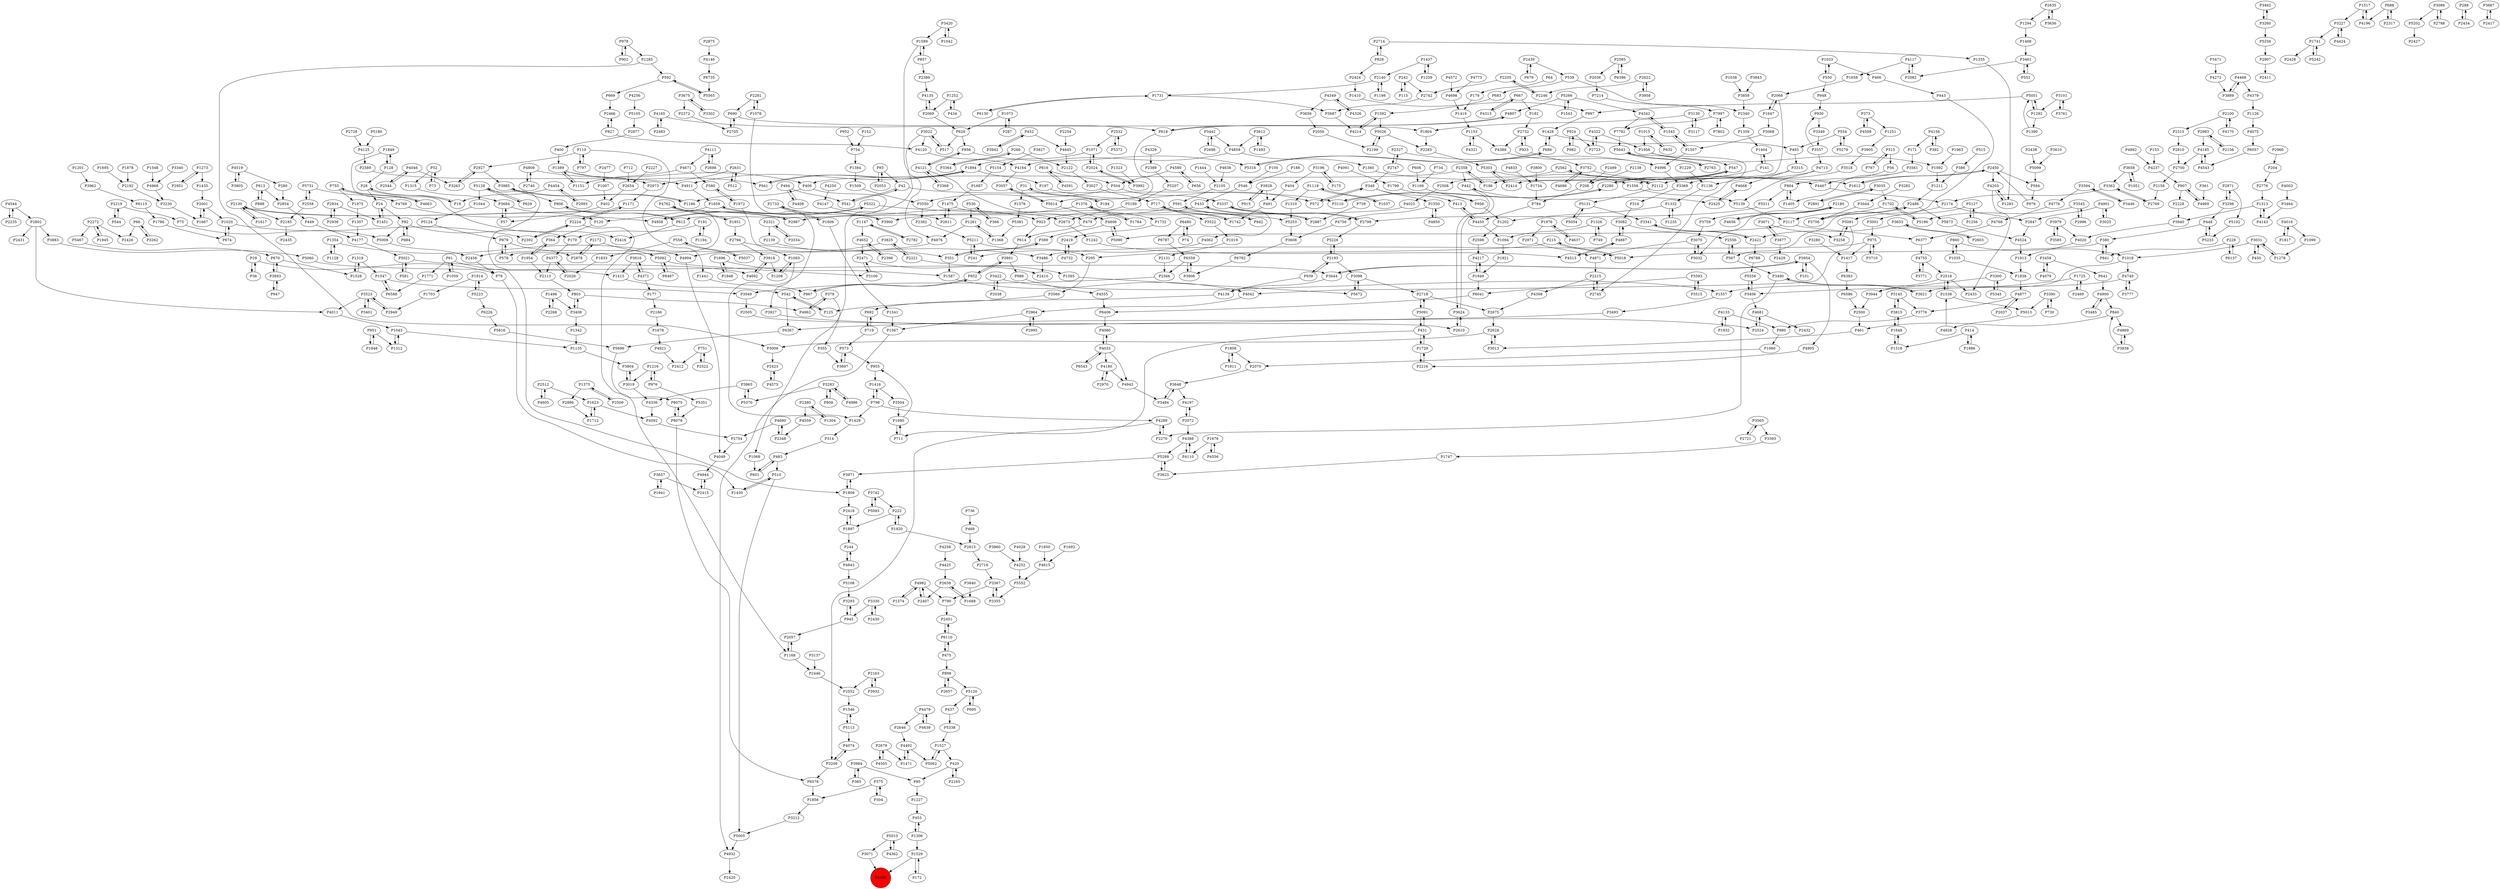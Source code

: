 digraph {
	P3523 -> P2949
	P1428 -> P493
	P3031 -> P1278
	P5873 -> P4524
	P1211 -> P2486
	P3860 -> P4252
	P4133 -> P1932
	P1498 -> P3408
	P1126 -> P4075
	P1319 -> P1547
	P1921 -> P1949
	P433 -> P479
	P4615 -> P5552
	P2971 -> P4871
	P4046 -> P2544
	P3022 -> P4120
	P591 -> P923
	P4877 -> P2037
	P2036 -> P7214
	P3905 -> P3518
	P1315 -> P3684
	P1712 -> P1623
	P2072 -> P4197
	P667 -> P182
	P3565 -> P2721
	P816 -> P4591
	P1687 -> P1475
	P5303 -> P1556
	P5558 -> P3406
	P6110 -> P475
	P3462 -> P3260
	P2696 -> P3442
	P2358 -> P406
	P3196 -> P404
	P1242 -> P4513
	P4143 -> P1313
	P1702 -> P5186
	P3031 -> P1018
	P982 -> P924
	P3992 -> P2024
	P3130 -> P1804
	P1975 -> P1307
	P3282 -> P3044
	P31 -> P1576
	P504 -> P3337
	P3958 -> P2622
	P4033 -> P6543
	P4575 -> P2423
	P4663 -> P755
	P304 -> P375
	P5345 -> P3300
	P1886 -> P414
	P2327 -> P2747
	P939 -> P2193
	P242 -> P2742
	P4272 -> P3889
	P3777 -> P4749
	P975 -> P1417
	P816 -> P504
	P4408 -> P494
	P4042 -> P2964
	P3117 -> P3130
	P5021 -> P4692
	P95 -> P1227
	P2001 -> P1020
	P2450 -> P4203
	P4776 -> P4768
	P1741 -> P2428
	P3260 -> P3462
	P2471 -> P3100
	P1848 -> P951
	P4806 -> P5090
	P1376 -> P1764
	P3838 -> P840
	P4033 -> P4180
	P828 -> P2424
	P4197 -> P2072
	P618 -> P5014
	P3082 -> P4887
	P3761 -> P3101
	P4652 -> P2396
	P1252 -> P434
	P242 -> P115
	P2603 -> P3653
	P1256 -> P5127
	P840 -> P461
	P515 -> P386
	P2192 -> P3230
	P4020 -> P1913
	P1574 -> P4982
	P504 -> P3550
	P2949 -> P3523
	P2747 -> P2327
	P4681 -> P2432
	P2973 -> P1171
	P5223 -> P6226
	P1676 -> P4556
	P8078 -> P8075
	P1804 -> P2283
	P2728 -> P4125
	P3648 -> P4197
	P266 -> P3364
	P4773 -> P4698
	P2700 -> P2158
	P5211 -> P295
	P3979 -> P4020
	P2272 -> P1945
	P5128 -> P1809
	P2372 -> P2705
	P6110 -> P2451
	P3900 -> P1659
	P4871 -> P2215
	P2871 -> P3298
	P1517 -> P3227
	P2219 -> P544
	P3954 -> P4905
	P1033 -> P466
	P191 -> P170
	P4349 -> P3656
	P3408 -> P1342
	P1059 -> P61
	P2130 -> P1617
	P2522 -> P751
	P2446 -> P2552
	P2254 -> P4845
	P316 -> P3082
	P1528 -> P1319
	P2679 -> P4505
	P530 -> P366
	P3422 -> P2038
	P3302 -> P3675
	P3362 -> P2769
	P2057 -> P1168
	P947 -> P3893
	P2512 -> P4605
	P975 -> P3486
	P1894 -> P197
	P2056 -> P2199
	P5128 -> P1044
	P4170 -> P2100
	P1647 -> P3068
	P4809 -> P2740
	P3461 -> P552
	P601 -> P483
	P1119 -> P1037
	P3877 -> P2429
	P4968 -> P3230
	P4668 -> P2425
	P612 -> P2416
	P493 -> P3315
	P4519 -> P3805
	P5643 -> P2745
	P754 -> P1384
	P558 -> P5037
	P184 -> P31
	P798 -> P4289
	P3401 -> P3523
	P670 -> P1528
	P1384 -> P1509
	P1731 -> P6130
	P3865 -> P4336
	P3367 -> P790
	P420 -> P2165
	P2802 -> P3883
	P2068 -> P2414
	P228 -> P6137
	P1389 -> P1151
	P572 -> P348
	P2439 -> P539
	P3260 -> P5256
	P1404 -> P141
	P3616 -> P4371
	P1850 -> P4615
	P1410 -> P997
	P2070 -> P3648
	P1692 -> P4615
	P2964 -> P2995
	P4011 -> P1043
	P4117 -> P2082
	P1354 -> P1128
	P3954 -> P3644
	P1547 -> P6588
	P626 -> P517
	P431 -> P1729
	P4371 -> P3616
	P2705 -> P690
	P42 -> P541
	P4833 -> P1734
	P1251 -> P3905
	P1954 -> P2113
	P1897 -> P2418
	P2221 -> P1595
	P898 -> P2657
	P215 -> P5018
	P1354 -> P4994
	P1235 -> P1332
	P4121 -> P479
	P2802 -> P4011
	P4690 -> P2348
	P3776 -> P980
	P1914 -> P1703
	P712 -> P2654
	P567 -> P2556
	P827 -> P2466
	P2112 -> P5131
	P4125 -> P2589
	P2193 -> P5226
	P348 -> P1550
	P1437 -> P2140
	P2382 -> P5211
	P951 -> P1848
	P3815 -> P3145
	P827 -> P4120
	P554 -> P493
	P3504 -> P1680
	P5060 -> P3644
	P414 -> P1318
	P1416 -> P3504
	P4994 -> P4049
	P2423 -> P4575
	P3422 -> P1557
	P5266 -> P1543
	P3049 -> P2505
	P483 -> P601
	P4755 -> P3771
	P4845 -> P2122
	P355 -> P3697
	P4217 -> P1949
	P1498 -> P2268
	P1493 -> P3612
	P2886 -> P1712
	P976 -> P5351
	P1731 -> P3687
	P618 -> P4807
	P375 -> P1856
	P1897 -> P244
	P719 -> P573
	P941 -> P1894
	P4349 -> P4326
	P4556 -> P1676
	P2532 -> P5372
	P2419 -> P4732
	P128 -> P1849
	P1509 -> P3550
	P66 -> P3262
	P4120 -> P4164
	P1612 -> P2450
	P686 -> P5316
	P3545 -> P2996
	P4256 -> P5105
	P1567 -> P4932
	P1153 -> P4389
	P1020 -> P674
	P1658 -> P2068
	P74 -> P6480
	P448 -> P380
	P547 -> P2280
	P5131 -> P5054
	P5009 -> P2456
	P4749 -> P1557
	P179 -> P1419
	P1913 -> P1838
	P449 -> P4177
	P979 -> P2450
	P1273 -> P1435
	P2456 -> P79
	P5120 -> P437
	P3644 -> P3954
	P2631 -> P2973
	P3621 -> P3490
	P3843 -> P3859
	P1808 -> P1811
	P4637 -> P1976
	P172 -> P1529
	P1956 -> P1092
	P3458 -> P641
	P1375 -> P2509
	P4887 -> P4513
	P864 -> P5511
	P2518 -> P2433
	P4237 -> P907
	P378 -> P4962
	P888 -> P813
	P373 -> P4509
	P5026 -> P2199
	P3942 -> P452
	P4214 -> P1592
	P1099 -> P1278
	P867 -> P852
	P1227 -> P453
	P554 -> P5279
	P461 -> P3013
	P955 -> P1416
	P1071 -> P1894
	P2698 -> P4111
	P406 -> P612
	P1851 -> P2794
	P798 -> P1429
	P4505 -> P2679
	P2754 -> P4049
	P6792 -> P3906
	P5467 -> P670
	P2927 -> P3263
	P431 -> P711
	P1360 -> P1612
	P915 -> P3928
	P975 -> P3710
	P494 -> P4408
	P2026 -> P4377
	P3752 -> P4686
	P923 -> P614
	P4996 -> P3369
	P3130 -> P3117
	P1729 -> P431
	P3557 -> P930
	P1956 -> P547
	P2228 -> P3940
	P592 -> P669
	P437 -> P5338
	P2224 -> P1171
	P215 -> P295
	P5256 -> P2907
	P5207 -> P5189
	P3893 -> P947
	P626 -> P956
	P3522 -> P1019
	P2038 -> P3422
	P784 -> P4450
	P5226 -> P2193
	P1764 -> P1376
	P2268 -> P1498
	P3408 -> P803
	P2340 -> P1359
	P1941 -> P3657
	P2280 -> P547
	P2798 -> P5226
	P4698 -> P1419
	P1312 -> P1043
	P3442 -> P4858
	P2450 -> P594
	P120 -> P364
	P1259 -> P1437
	P404 -> P491
	P4943 -> P3484
	P479 -> P614
	P3013 -> P2628
	P380 -> P841
	P2635 -> P3636
	P1168 -> P2446
	P674 -> P1020
	P4111 -> P2698
	P4524 -> P1913
	P101 -> P3954
	P2163 -> P2552
	P4544 -> P2235
	P980 -> P1060
	P3742 -> P5093
	P75 -> P5009
	P453 -> P1306
	P5266 -> P4342
	P5051 -> P997
	P4147 -> P2611
	P6787 -> P6359
	P2069 -> P4135
	P5322 -> P5253
	P4079 -> P3458
	P36 -> P29
	P3593 -> P6041
	P442 -> P3624
	P2631 -> P512
	P6226 -> P5816
	P1733 -> P1606
	P52 -> P73
	P3406 -> P4681
	P857 -> P1589
	P3110 -> P2280
	P4692 -> P3918
	P3684 -> P120
	P1786 -> P674
	P1335 -> P1283
	P4479 -> P2646
	P3889 -> P4468
	P4850 -> P1550
	P3070 -> P4871
	P5010 -> P3071
	P1963 -> P1092
	P5021 -> P581
	P4139 -> P692
	P3442 -> P2696
	P389 -> P351
	P1527 -> P5062
	P1261 -> P4976
	P860 -> P1018
	P64 -> P179
	P4492 -> P1471
	P3390 -> P5013
	P767 -> P315
	P5062 -> P1527
	P2139 -> P351
	P2776 -> P1313
	P1051 -> P3658
	P4203 -> P1283
	P539 -> P2340
	P3101 -> P3761
	P884 -> P82
	P1659 -> P3900
	P5511 -> P2798
	P1273 -> P2951
	P4638 -> P2105
	P1018 -> P3621
	P82 -> P884
	P852 -> P867
	P2185 -> P2435
	P1419 -> P1153
	P4033 -> P4943
	P3464 -> P4143
	P4342 -> P7792
	P573 -> P3697
	P3070 -> P3032
	P5322 -> P4958
	P541 -> P42
	P803 -> P4962
	P2486 -> P3756
	P3979 -> P3585
	P3022 -> P1068
	P5372 -> P2532
	P5202 -> P2427
	P1733 -> P923
	P2180 -> P4656
	P2205 -> P2246
	P152 -> P754
	P1849 -> P128
	P2486 -> P5873
	P31 -> P184
	P443 -> P567
	P141 -> P3369
	P3420 -> P1042
	P4454 -> P2993
	P3891 -> P852
	P4165 -> P618
	P295 -> P3566
	P1747 -> P3623
	P734 -> P1169
	P2122 -> P3027
	P4713 -> P1556
	P1216 -> P3019
	P2794 -> P3486
	P3594 -> P3446
	P2505 -> P2610
	P3515 -> P3593
	P2380 -> P1304
	P930 -> P3349
	P2321 -> P3334
	P1696 -> P1948
	P3697 -> P573
	P879 -> P2878
	P3490 -> P3621
	P1475 -> P2611
	P5316 -> P686
	P3984 -> P365
	P244 -> P4843
	P110 -> P1441
	P1676 -> P4110
	P3019 -> P4336
	P3355 -> P3367
	P2163 -> P3932
	P469 -> P2815
	P5189 -> P2673
	P2069 -> P626
	P1471 -> P4492
	P4371 -> P177
	P1507 -> P1545
	P3891 -> P988
	P1319 -> P1528
	P798 -> P1416
	P6359 -> P3906
	P4164 -> P3057
	P3393 -> P1747
	P1527 -> P420
	P902 -> P978
	P4377 -> P2026
	P6467 -> P5092
	P1680 -> P955
	P2156 -> P2983
	P4858 -> P1360
	P1932 -> P4133
	P667 -> P4313
	P1435 -> P2001
	P3805 -> P4519
	P2174 -> P5081
	P5552 -> P3355
	P2622 -> P2246
	P4388 -> P5289
	P3593 -> P3515
	P4389 -> P4996
	P4807 -> P618
	P4080 -> P4033
	P3585 -> P3979
	P6735 -> P5565
	P4313 -> P667
	P688 -> P2317
	P3893 -> P670
	P5092 -> P3100
	P1405 -> P864
	P3283 -> P4986
	P669 -> P2466
	P1292 -> P1390
	P4732 -> P2419
	P580 -> P1972
	P4887 -> P3082
	P2424 -> P1410
	P5091 -> P2718
	P1332 -> P1202
	P3566 -> P125
	P4110 -> P4388
	P288 -> P2434
	P907 -> P4969
	P2224 -> P1168
	P406 -> P1186
	P1817 -> P4016
	P4986 -> P3283
	P1428 -> P686
	P1171 -> P2224
	P1323 -> P3992
	P7214 -> P7997
	P5037 -> P558
	P2622 -> P3958
	P1073 -> P626
	P3800 -> P1734
	P4591 -> P816
	P3145 -> P3815
	P3315 -> P4668
	P5113 -> P4074
	P442 -> P2425
	P840 -> P4869
	P2037 -> P4877
	P4185 -> P4543
	P4388 -> P4110
	P2524 -> P4681
	P1430 -> P510
	P2810 -> P2700
	P1389 -> P941
	P4450 -> P1094
	P5092 -> P6467
	P6788 -> P5558
	P2469 -> P1725
	P4033 -> P4080
	P1734 -> P784
	P3330 -> P2430
	P1659 -> P120
	P3293 -> P945
	P2871 -> P5102
	P6386 -> P2585
	P3918 -> P1208
	P1094 -> P1921
	P2193 -> P3098
	P1310 -> P5253
	P315 -> P56
	P2380 -> P4559
	P3283 -> P5370
	P2936 -> P2934
	P3044 -> P3756
	P5105 -> P2877
	P171 -> P3561
	P6578 -> P1856
	P5816 -> P5696
	P3082 -> P2556
	P730 -> P3390
	P3349 -> P3557
	P280 -> P2854
	P1617 -> P2130
	P4858 -> P4164
	P186 -> P2358
	P3658 -> P1051
	P1545 -> P1507
	P1304 -> P2380
	P841 -> P380
	P3883 -> P5060
	P1285 -> P592
	P1389 -> P2973
	P3612 -> P1493
	P141 -> P1404
	P66 -> P2426
	P475 -> P898
	P670 -> P3893
	P1044 -> P5124
	P2611 -> P1475
	P5696 -> P8075
	P1078 -> P1429
	P5081 -> P4042
	P4185 -> P2700
	P1376 -> P1732
	P3612 -> P4858
	P956 -> P5316
	P1914 -> P5223
	P1833 -> P2026
	P2117 -> P6377
	P3022 -> P517
	P3523 -> P4011
	P2970 -> P4180
	P2246 -> P2205
	P2072 -> P4388
	P1093 -> P3927
	P924 -> P2723
	P1529 -> P172
	P1725 -> P3406
	P3610 -> P5099
	P2483 -> P4165
	P958 -> P1202
	P4572 -> P4698
	P73 -> P52
	P2105 -> P591
	P2499 -> P208
	P4809 -> P406
	P1587 -> P4042
	P366 -> P530
	P6130 -> P1731
	P3486 -> P2410
	P4901 -> P3025
	P2317 -> P688
	P2875 -> P4146
	P2635 -> P1294
	P1920 -> P222
	P2589 -> P4911
	P2562 -> P2508
	P24 -> P1451
	P3636 -> P2635
	P2714 -> P1335
	P4869 -> P3838
	P2215 -> P2745
	P2451 -> P6110
	P348 -> P572
	P3710 -> P975
	P1261 -> P1368
	P4016 -> P1099
	P755 -> P4663
	P3657 -> P2415
	P1945 -> P2272
	P1202 -> P2598
	P2438 -> P5099
	P1475 -> P2673
	P2532 -> P1071
	P552 -> P3461
	P879 -> P578
	P512 -> P2631
	P1018 -> P4749
	P475 -> P6110
	P997 -> P1428
	P578 -> P879
	P2348 -> P4690
	P942 -> P591
	P5127 -> P3001
	P4479 -> P4639
	P3035 -> P2891
	P2877 -> P400
	P2283 -> P5303
	P4258 -> P4425
	P2280 -> P3110
	P420 -> P95
	P380 -> P5018
	P1547 -> P3049
	P550 -> P1033
	P3100 -> P2471
	P3098 -> P2718
	P3944 -> P2500
	P6588 -> P1547
	P4749 -> P3777
	P695 -> P5120
	P3086 -> P2788
	P1007 -> P402
	P1019 -> P2131
	P4892 -> P4237
	P448 -> P5233
	P82 -> P5009
	P7997 -> P7792
	P5233 -> P448
	P2646 -> P4492
	P208 -> P784
	P2769 -> P3362
	P400 -> P1389
	P1283 -> P4203
	P4962 -> P378
	P5223 -> P1914
	P4543 -> P4185
	P2219 -> P75
	P1020 -> P2392
	P3928 -> P491
	P3001 -> P975
	P351 -> P1587
	P1546 -> P5113
	P4686 -> P3752
	P491 -> P1742
	P3594 -> P4776
	P1060 -> P2070
	P8075 -> P8078
	P3032 -> P3070
	P3390 -> P730
	P3031 -> P450
	P1557 -> P3493
	P79 -> P1430
	P3367 -> P3355
	P1444 -> P2105
	P2450 -> P1612
	P1920 -> P2815
	P3340 -> P4968
	P3298 -> P2871
	P5731 -> P2558
	P2100 -> P4170
	P2471 -> P2410
	P2215 -> P4308
	P1550 -> P4850
	P3145 -> P3776
	P3523 -> P3401
	P5266 -> P4807
	P857 -> P2386
	P2477 -> P1007
	P2654 -> P402
	P1208 -> P1093
	P2172 -> P2878
	P2172 -> P5092
	P1742 -> P717
	P809 -> P3283
	P348 -> P413
	P1318 -> P1648
	P3658 -> P3362
	P1851 -> P4762
	P4180 -> P4943
	P287 -> P1073
	P5108 -> P3293
	P3362 -> P2174
	P1729 -> P2216
	P3771 -> P4755
	P2466 -> P827
	P188 -> P546
	P1589 -> P4976
	P100 -> P546
	P1169 -> P958
	P2421 -> P3341
	P93 -> P42
	P2854 -> P449
	P2199 -> P5026
	P4454 -> P19
	P1168 -> P2057
	P1894 -> P4911
	P567 -> P3490
	P1799 -> P958
	P2718 -> P2675
	P1294 -> P1468
	P4652 -> P2471
	P6367 -> P5696
	P3971 -> P1809
	P3984 -> P95
	P2130 -> P2987
	P1550 -> P4756
	P2216 -> P1729
	P2598 -> P4217
	P197 -> P572
	P3337 -> P4062
	P1415 -> P542
	P6359 -> P2566
	P2610 -> P3624
	P1838 -> P4877
	P386 -> P1211
	P573 -> P955
	P4976 -> P2456
	P2987 -> P2130
	P3545 -> P5186
	P2281 -> P1078
	P4321 -> P1153
	P3815 -> P1648
	P1647 -> P2068
	P690 -> P1804
	P2053 -> P93
	P1292 -> P5051
	P4509 -> P373
	P5242 -> P1741
	P61 -> P1771
	P1015 -> P1956
	P1667 -> P2001
	P2386 -> P4135
	P952 -> P754
	P7997 -> P7802
	P3940 -> P4020
	P5013 -> P4928
	P2500 -> P461
	P4982 -> P2407
	P29 -> P79
	P2421 -> P6788
	P1556 -> P5139
	P1252 -> P2069
	P5127 -> P1256
	P4639 -> P4479
	P1136 -> P1332
	P1068 -> P601
	P755 -> P1975
	P3687 -> P4214
	P3653 -> P2603
	P864 -> P1405
	P6383 -> P6586
	P3035 -> P1702
	P3230 -> P1667
	P5279 -> P554
	P4177 -> P5021
	P5731 -> P4769
	P392 -> P4156
	P3057 -> P5014
	P4911 -> P1659
	P1015 -> P632
	P2847 -> P4524
	P1326 -> P749
	P52 -> P1315
	P3298 -> P448
	P4196 -> P1517
	P547 -> P186
	P1359 -> P1404
	P4377 -> P2113
	P3616 -> P1415
	P3406 -> P5558
	P4982 -> P1574
	P5154 -> P1687
	P4003 -> P3464
	P3927 -> P2524
	P2439 -> P679
	P5289 -> P3623
	P2927 -> P3985
	P933 -> P2732
	P1538 -> P2518
	P1035 -> P860
	P2718 -> P5091
	P3954 -> P101
	P4681 -> P2524
	P2996 -> P3545
	P4762 -> P578
	P988 -> P4555
	P3137 -> P2446
	P2887 -> P433
	P364 -> P1954
	P1326 -> P1094
	P2193 -> P939
	P1592 -> P5026
	P4877 -> P3776
	P1543 -> P5266
	P4049 -> P4944
	P2415 -> P4944
	P530 -> P1261
	P1595 -> P5672
	P1529 -> P2409
	P2983 -> P4185
	P2558 -> P5731
	P4580 -> P656
	P1451 -> P24
	P828 -> P2714
	P373 -> P1251
	P3752 -> P4467
	P1576 -> P5381
	P2763 -> P5643
	P3557 -> P4713
	P5186 -> P1702
	P2392 -> P2224
	P6406 -> P4080
	P1894 -> P941
	P402 -> P57
	P629 -> P5128
	P4468 -> P4379
	P3420 -> P1589
	P2113 -> P803
	P2742 -> P3687
	P2983 -> P2156
	P5351 -> P8078
	P1545 -> P4342
	P1390 -> P5051
	P2556 -> P567
	P945 -> P2057
	P61 -> P1059
	P1732 -> P2419
	P1043 -> P1312
	P4921 -> P2412
	P1949 -> P4217
	P5381 -> P1368
	P1878 -> P2192
	P314 -> P483
	P3337 -> P2798
	P683 -> P1592
	P6115 -> P1786
	P1147 -> P2782
	P1368 -> P1261
	P5026 -> P2283
	P1416 -> P798
	P4091 -> P1799
	P3671 -> P3258
	P3458 -> P4079
	P2951 -> P1273
	P6480 -> P74
	P2552 -> P1546
	P790 -> P2451
	P434 -> P1252
	P2544 -> P4046
	P3263 -> P2927
	P1313 -> P4143
	P3209 -> P4074
	P1147 -> P4652
	P361 -> P4969
	P3490 -> P2270
	P228 -> P841
	P6543 -> P4033
	P4165 -> P2483
	P1198 -> P2140
	P2166 -> P1678
	P5338 -> P1527
	P1216 -> P976
	P3027 -> P717
	P4580 -> P504
	P3071 -> P2409
	P1417 -> P6383
	P542 -> P6367
	P4756 -> P3608
	P1441 -> P867
	P315 -> P767
	P153 -> P4237
	P3877 -> P3671
	P1306 -> P1529
	P5303 -> P2414
	P978 -> P902
	P2396 -> P4652
	P2714 -> P828
	P4046 -> P3263
	P4768 -> P6377
	P2205 -> P2742
	P4592 -> P2754
	P688 -> P4196
	P4156 -> P392
	P5124 -> P879
	P978 -> P1285
	P4559 -> P2348
	P4250 -> P4147
	P5289 -> P3971
	P3675 -> P3302
	P3212 -> P5005
	P2425 -> P4668
	P4450 -> P413
	P4806 -> P389
	P3838 -> P4869
	P1856 -> P3212
	P2158 -> P2769
	P2221 -> P3825
	P4326 -> P4349
	P1033 -> P550
	P4843 -> P244
	P945 -> P3293
	P2270 -> P4289
	P5370 -> P3865
	P813 -> P2854
	P452 -> P4845
	P656 -> P4580
	P1194 -> P191
	P3667 -> P2417
	P4905 -> P2216
	P5014 -> P4806
	P2174 -> P2847
	P924 -> P982
	P3962 -> P6115
	P61 -> P1415
	P4117 -> P1658
	P452 -> P3942
	P2082 -> P4117
	P1092 -> P1211
	P2788 -> P3086
	P581 -> P5021
	P3648 -> P3484
	P1186 -> P3985
	P4023 -> P2987
	P2358 -> P186
	P1201 -> P3962
	P4028 -> P4252
	P1688 -> P2639
	P4322 -> P2723
	P2512 -> P1623
	P939 -> P4139
	P692 -> P719
	P2180 -> P3032
	P544 -> P2219
	P751 -> P2412
	P686 -> P1428
	P1073 -> P287
	P5081 -> P3258
	P1135 -> P3804
	P177 -> P2166
	P948 -> P930
	P591 -> P942
	P494 -> P541
	P4944 -> P2415
	P797 -> P110
	P1332 -> P1235
	P510 -> P1430
	P1592 -> P4214
	P3825 -> P2221
	P1229 -> P1136
	P1313 -> P3940
	P4468 -> P3889
	P3827 -> P5154
	P1949 -> P6041
	P3561 -> P1405
	P191 -> P1194
	P4424 -> P3227
	P1538 -> P5013
	P3471 -> P4272
	P1725 -> P2469
	P5120 -> P695
	P4322 -> P1956
	P751 -> P2522
	P898 -> P5120
	P1038 -> P3859
	P5253 -> P3608
	P1695 -> P2192
	P2138 -> P208
	P1517 -> P4196
	P2024 -> P1071
	P3300 -> P5345
	P3756 -> P2486
	P5102 -> P5233
	P19 -> P28
	P4900 -> P3485
	P57 -> P3684
	P2140 -> P1198
	P3101 -> P1292
	P4656 -> P2180
	P3227 -> P1741
	P1548 -> P4968
	P2358 -> P442
	P204 -> P2776
	P8078 -> P6578
	P4062 -> P241
	P433 -> P2887
	P1285 -> P3009
	P1606 -> P1541
	P3518 -> P2112
	P3906 -> P6359
	P4513 -> P4887
	P3859 -> P2340
	P2716 -> P3367
	P3330 -> P945
	P222 -> P1897
	P2679 -> P1471
	P3644 -> P4139
	P7802 -> P7997
	P170 -> P4377
	P1811 -> P1808
	P2227 -> P2654
	P1589 -> P857
	P5211 -> P241
	P2417 -> P3667
	P1703 -> P2949
	P3675 -> P2372
	P2100 -> P2315
	P241 -> P5211
	P813 -> P888
	P1507 -> P4996
	P1976 -> P2971
	P542 -> P125
	P2131 -> P2566
	P2639 -> P1688
	P5005 -> P4932
	P1153 -> P4321
	P2723 -> P4322
	P3341 -> P2421
	P266 -> P2122
	P128 -> P28
	P2117 -> P5090
	P4519 -> P280
	P28 -> P24
	P5014 -> P3057
	P539 -> P683
	P951 -> P1312
	P2747 -> P348
	P4762 -> P1851
	P1972 -> P580
	P3608 -> P6792
	P3671 -> P3877
	P5099 -> P594
	P28 -> P19
	P6586 -> P2500
	P614 -> P3891
	P110 -> P797
	P5139 -> P2117
	P2993 -> P4454
	P3932 -> P2163
	P3068 -> P1507
	P749 -> P1326
	P3368 -> P4121
	P110 -> P2927
	P2721 -> P3565
	P2657 -> P898
	P1976 -> P4637
	P1648 -> P3815
	P2430 -> P3330
	P5131 -> P3341
	P2112 -> P2562
	P1808 -> P2070
	P2272 -> P5467
	P2732 -> P933
	P5113 -> P1546
	P4900 -> P840
	P4133 -> P980
	P3461 -> P2082
	P3865 -> P5370
	P466 -> P443
	P1037 -> P1119
	P4425 -> P2639
	P4121 -> P3368
	P4121 -> P956
	P351 -> P389
	P1954 -> P364
	P2418 -> P1897
	P592 -> P5565
	P717 -> P1742
	P4016 -> P1817
	P6480 -> P6787
	P4555 -> P6406
	P4928 -> P1538
	P5010 -> P4362
	P1741 -> P5242
	P2964 -> P1567
	P1151 -> P1389
	P1948 -> P1696
	P5090 -> P4806
	P4203 -> P2433
	P1093 -> P1208
	P1071 -> P2024
	P5091 -> P431
	P2024 -> P3992
	P736 -> P469
	P4342 -> P1545
	P739 -> P2887
	P4769 -> P4958
	P4111 -> P4671
	P414 -> P1886
	P4671 -> P580
	P1541 -> P1567
	P2628 -> P3013
	P2068 -> P1647
	P803 -> P3408
	P1375 -> P2886
	P483 -> P510
	P2907 -> P2411
	P4180 -> P2970
	P2798 -> P3337
	P3561 -> P864
	P2407 -> P4982
	P4146 -> P6735
	P806 -> P612
	P2732 -> P4389
	P2934 -> P2936
	P7792 -> P5643
	P550 -> P948
	P1278 -> P3031
	P690 -> P2705
	P2562 -> P2112
	P4901 -> P2847
	P4135 -> P2069
	P3196 -> P175
	P2585 -> P6386
	P2558 -> P2185
	P3369 -> P316
	P3623 -> P5289
	P182 -> P2732
	P4492 -> P5062
	P3280 -> P1417
	P1342 -> P1135
	P1678 -> P4921
	P365 -> P3984
	P3484 -> P3648
	P3742 -> P222
	P3086 -> P5202
	P1606 -> P1733
	P4982 -> P790
	P4075 -> P6057
	P3009 -> P2423
	P2995 -> P2964
	P5093 -> P3742
	P860 -> P1035
	P1128 -> P1354
	P1972 -> P1093
	P93 -> P2053
	P2815 -> P2716
	P606 -> P1169
	P378 -> P355
	P717 -> P3522
	P5565 -> P592
	P2001 -> P1667
	P2960 -> P204
	P2389 -> P5207
	P2272 -> P2426
	P2518 -> P3944
	P2180 -> P3759
	P450 -> P3031
	P3334 -> P2321
	P4755 -> P2518
	P3804 -> P3019
	P594 -> P979
	P3624 -> P442
	P3550 -> P2382
	P1119 -> P1310
	P6041 -> P6406
	P3446 -> P3594
	P4362 -> P5010
	P1702 -> P2117
	P3283 -> P809
	P1035 -> P1838
	P558 -> P1833
	P2802 -> P2431
	P2509 -> P1375
	P24 -> P82
	P1696 -> P1587
	P719 -> P692
	P4843 -> P5108
	P5643 -> P2763
	P4605 -> P2512
	P5128 -> P629
	P976 -> P1216
	P2434 -> P288
	P907 -> P2228
	P6377 -> P4755
	P4379 -> P1126
	P612 -> P806
	P115 -> P242
	P2414 -> P5303
	P2224 -> P2392
	P3759 -> P3070
	P2934 -> P1451
	P1043 -> P1135
	P2518 -> P1538
	P56 -> P4467
	P2235 -> P4544
	P4713 -> P5139
	P3653 -> P2421
	P3258 -> P5081
	P6137 -> P228
	P3493 -> P6367
	P2745 -> P2215
	P3098 -> P5672
	P4336 -> P4592
	P125 -> P542
	P510 -> P5005
	P2566 -> P3049
	P431 -> P5091
	P1306 -> P453
	P2639 -> P2407
	P3928 -> P915
	P3657 -> P1941
	P517 -> P3022
	P5672 -> P3098
	P3565 -> P3393
	P4156 -> P171
	P2140 -> P1731
	P679 -> P2439
	P4969 -> P907
	P1307 -> P4177
	P2585 -> P2036
	P3227 -> P4424
	P1623 -> P1712
	P1468 -> P3461
	P933 -> P3752
	P1648 -> P1318
	P3985 -> P1186
	P546 -> P433
	P5018 -> P215
	P1771 -> P6588
	P1849 -> P2416
	P5054 -> P5131
	P3019 -> P3804
	P956 -> P4121
	P1042 -> P3420
	P4690 -> P2754
	P3656 -> P2056
	P1809 -> P2418
	P2878 -> P2172
	P42 -> P3110
	P711 -> P1680
	P3825 -> P4994
	P2891 -> P3035
	P2675 -> P2628
	P3364 -> P266
	P1437 -> P1259
	P3918 -> P4692
	P1078 -> P2281
	P1429 -> P314
	P4289 -> P2270
	P1809 -> P3971
	P413 -> P4450
	P2782 -> P1147
	P2673 -> P1242
	P2165 -> P420
	P2315 -> P2810
	P3485 -> P4900
	P5180 -> P4125
	P1680 -> P711
	P2327 -> P4996
	P2740 -> P4809
	P641 -> P4900
	P3624 -> P2610
	P1376 -> P3900
	P82 -> P170
	P4932 -> P2420
	P4544 -> P2802
	P5051 -> P1292
	P222 -> P1920
	P1623 -> P4592
	P4671 -> P1151
	P3840 -> P1688
	P2281 -> P690
	P2130 -> P2185
	P4074 -> P3209
	P4329 -> P2389
	P3262 -> P66
	P2508 -> P4023
	P4252 -> P5552
	P6057 -> P4543
	P852 -> P3891
	P2794 -> P3918
	P29 -> P36
	P3985 -> P806
	P632 -> P1015
	P2628 -> P3009
	P4289 -> P3209
	P3209 -> P6578
	P4308 -> P2675
	P3300 -> P3944
	P375 -> P304
	P4467 -> P2174
	P3684 -> P57
	P4958 -> P5322
	P175 -> P3196
	P3315 -> P1136
	P2321 -> P2139
	P3025 -> P4901
	P2409 [shape=circle]
	P2409 [style=filled]
	P2409 [fillcolor=red]
}